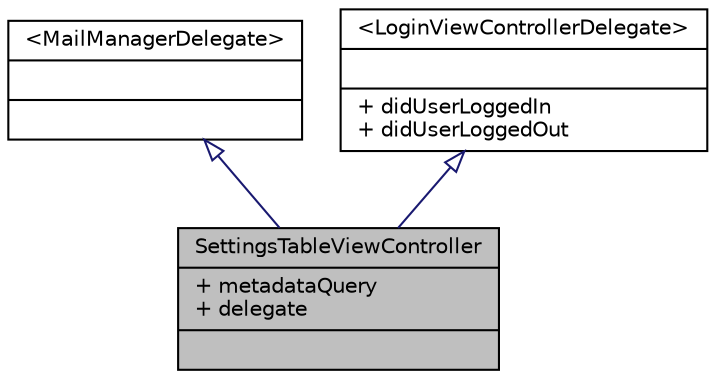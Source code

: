 digraph G
{
  edge [fontname="Helvetica",fontsize="10",labelfontname="Helvetica",labelfontsize="10"];
  node [fontname="Helvetica",fontsize="10",shape=record];
  Node1 [label="{SettingsTableViewController\n|+ metadataQuery\l+ delegate\l|}",height=0.2,width=0.4,color="black", fillcolor="grey75", style="filled" fontcolor="black"];
  Node2 -> Node1 [dir=back,color="midnightblue",fontsize="10",style="solid",arrowtail="empty",fontname="Helvetica"];
  Node2 [label="{\<MailManagerDelegate\>\n||}",height=0.2,width=0.4,color="black", fillcolor="white", style="filled",URL="$protocol_mail_manager_delegate-p.html",tooltip="The protocol of Mail management."];
  Node3 -> Node1 [dir=back,color="midnightblue",fontsize="10",style="solid",arrowtail="empty",fontname="Helvetica"];
  Node3 [label="{\<LoginViewControllerDelegate\>\n||+ didUserLoggedIn\l+ didUserLoggedOut\l}",height=0.2,width=0.4,color="black", fillcolor="white", style="filled",URL="$protocol_login_view_controller_delegate-p.html",tooltip="Used for handling functions called from login page."];
}
